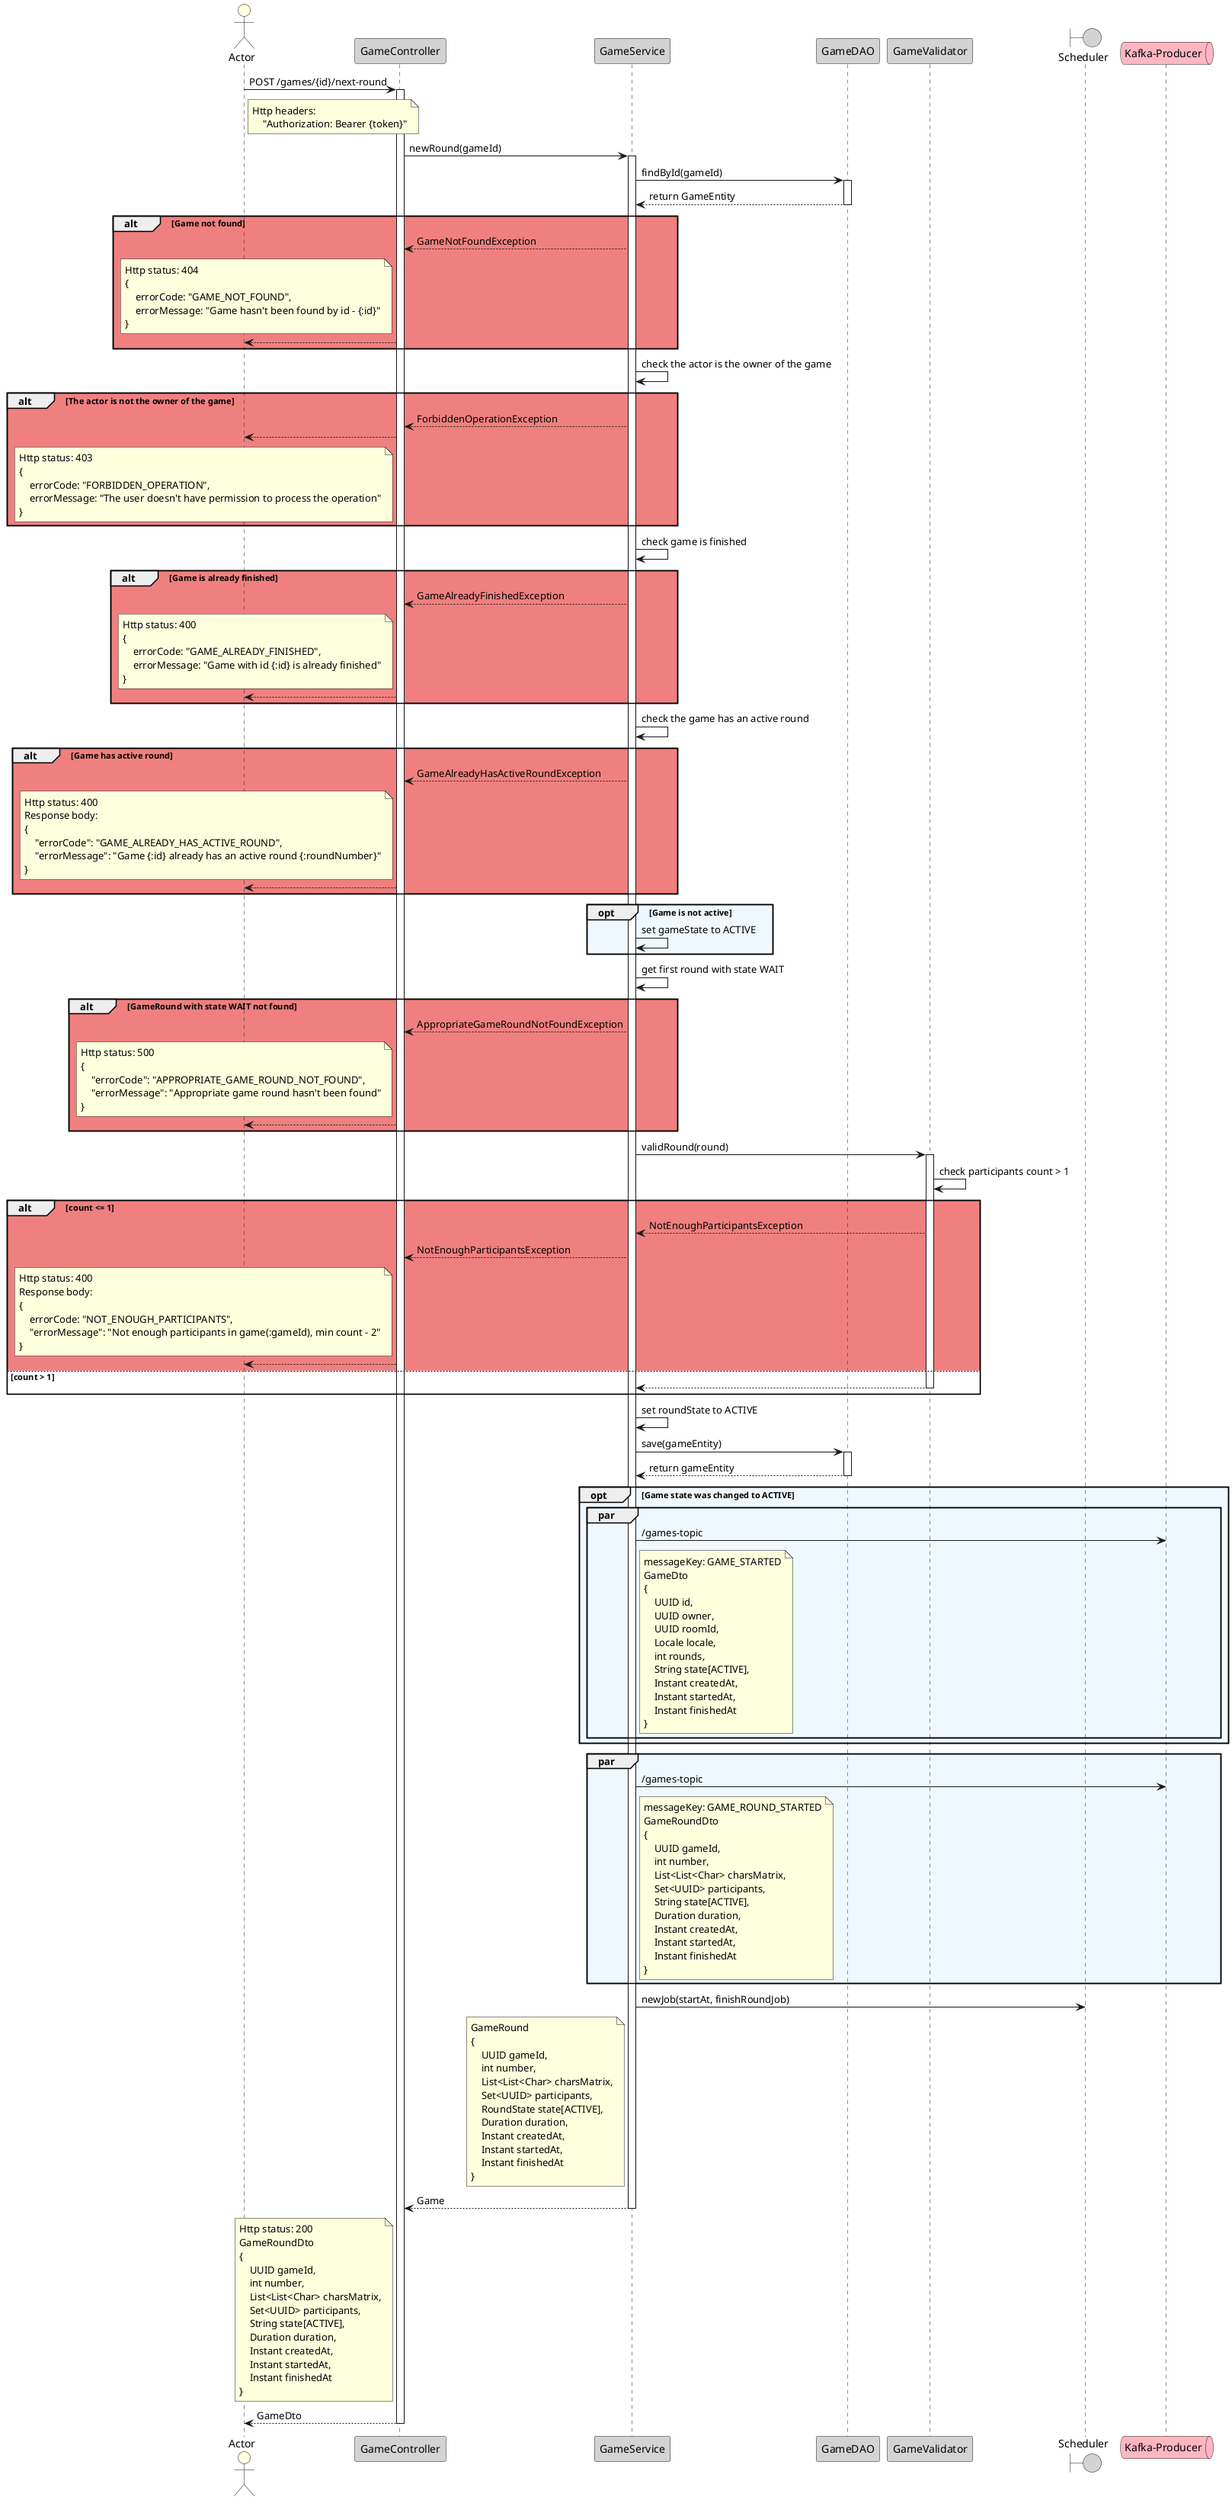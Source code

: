 @startuml

actor "Actor" as a #LightYellow
participant "GameController" as controller #LightGray
participant "GameService" as service #LightGray
participant "GameDAO" as dao #LightGray
participant "GameValidator" as validator #LightGray
boundary "Scheduler" as scheduler #LightGray
queue "Kafka-Producer" as kafkaProducer #LightPink

a -> controller: POST /games/{id}/next-round
note right a
Http headers:
    "Authorization: Bearer {token}"
end note
activate controller

controller -> service: newRound(gameId)
activate service

service -> dao: findById(gameId)
activate dao
dao --> service: return GameEntity
deactivate dao

alt #LightCoral Game not found
    service --> controller: GameNotFoundException
    note left controller
    Http status: 404
    {
        errorCode: "GAME_NOT_FOUND",
        errorMessage: "Game hasn't been found by id - {:id}"
    }
    end note
    controller --> a
end

service -> service: check the actor is the owner of the game
alt #LightCoral The actor is not the owner of the game
    service --> controller: ForbiddenOperationException
    controller --> a
    note left controller
    Http status: 403
    {
        errorCode: "FORBIDDEN_OPERATION",
        errorMessage: "The user doesn't have permission to process the operation"
    }
    end note
end

service -> service: check game is finished
alt #LightCoral Game is already finished
    service --> controller: GameAlreadyFinishedException
    note left controller
    Http status: 400
    {
        errorCode: "GAME_ALREADY_FINISHED",
        errorMessage: "Game with id {:id} is already finished"
    }
    end note
    controller --> a
end

service -> service: check the game has an active round
alt #LightCoral Game has active round
service --> controller: GameAlreadyHasActiveRoundException
note left controller
Http status: 400
Response body:
{
    "errorCode": "GAME_ALREADY_HAS_ACTIVE_ROUND",
    "errorMessage": "Game {:id} already has an active round {:roundNumber}"
}
end note
controller --> a
end

opt #AliceBlue Game is not active
    service -> service: set gameState to ACTIVE
end

service -> service: get first round with state WAIT
alt #LightCoral GameRound with state WAIT not found
    service --> controller: AppropriateGameRoundNotFoundException
    note left controller
    Http status: 500
    {
        "errorCode": "APPROPRIATE_GAME_ROUND_NOT_FOUND",
        "errorMessage": "Appropriate game round hasn't been found"
    }
    end note
    controller --> a
end

service -> validator: validRound(round)
activate validator
validator -> validator: check participants count > 1
alt #LightCoral count <= 1
    validator --> service: NotEnoughParticipantsException
    service --> controller: NotEnoughParticipantsException
    note left controller
    Http status: 400
    Response body:
    {
        errorCode: "NOT_ENOUGH_PARTICIPANTS",
        "errorMessage": "Not enough participants in game(:gameId), min count - 2"
    }
    end note
    controller --> a
else #White count > 1
    validator --> service
    deactivate validator
end


service -> service: set roundState to ACTIVE

service -> dao: save(gameEntity)
activate dao
dao --> service: return gameEntity
deactivate dao

opt #AliceBlue Game state was changed to ACTIVE
    par #AliceBlue
        service -> kafkaProducer: /games-topic
        note right service
        messageKey: GAME_STARTED
        GameDto
        {
            UUID id,
            UUID owner,
            UUID roomId,
            Locale locale,
            int rounds,
            String state[ACTIVE],
            Instant createdAt,
            Instant startedAt,
            Instant finishedAt
        }
        end note
    end
end
par #AliceBlue
    service -> kafkaProducer: /games-topic
    note right service
    messageKey: GAME_ROUND_STARTED
    GameRoundDto
    {
        UUID gameId,
        int number,
        List<List<Char> charsMatrix,
        Set<UUID> participants,
        String state[ACTIVE],
        Duration duration,
        Instant createdAt,
        Instant startedAt,
        Instant finishedAt
    }
    end note
end

service -> scheduler: newJob(startAt, finishRoundJob)

note left service
GameRound
{
    UUID gameId,
    int number,
    List<List<Char> charsMatrix,
    Set<UUID> participants,
    RoundState state[ACTIVE],
    Duration duration,
    Instant createdAt,
    Instant startedAt,
    Instant finishedAt
}
end note
service --> controller: Game
deactivate service

note left controller
Http status: 200
GameRoundDto
{
    UUID gameId,
    int number,
    List<List<Char> charsMatrix,
    Set<UUID> participants,
    String state[ACTIVE],
    Duration duration,
    Instant createdAt,
    Instant startedAt,
    Instant finishedAt
}
end note
controller --> a: GameDto
deactivate controller

@enduml